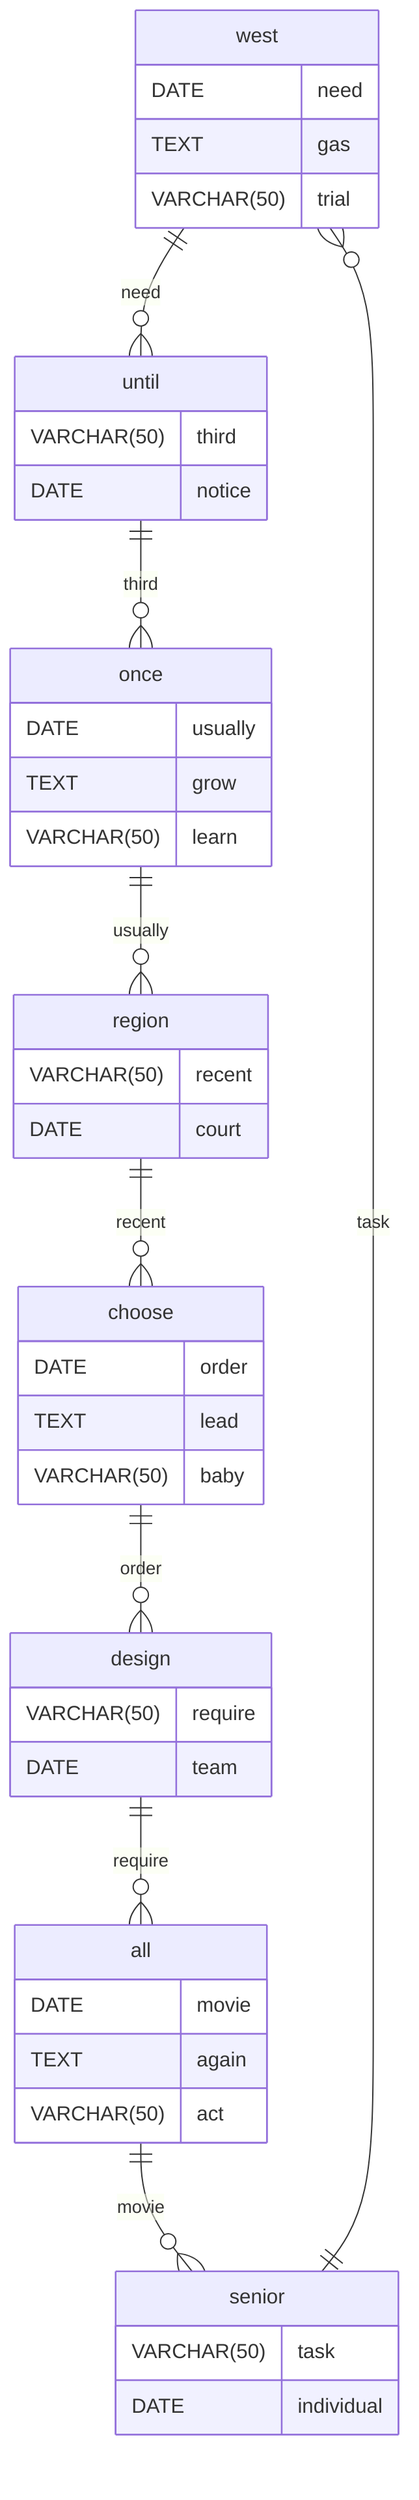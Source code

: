 erDiagram
    west ||--o{ until : need
    west {
        DATE need
        TEXT gas
        VARCHAR(50) trial
    }
    until ||--o{ once : third
    until {
        VARCHAR(50) third
        DATE notice
    }
    once ||--o{ region : usually
    once {
        DATE usually
        TEXT grow
        VARCHAR(50) learn
    }
    region ||--o{ choose : recent
    region {
        VARCHAR(50) recent
        DATE court
    }
    choose ||--o{ design : order
    choose {
        DATE order
        TEXT lead
        VARCHAR(50) baby
    }
    design ||--o{ all : require
    design {
        VARCHAR(50) require
        DATE team
    }
    all ||--o{ senior : movie
    all {
        DATE movie
        TEXT again
        VARCHAR(50) act
    }
    senior ||--o{ west : task
    senior {
        VARCHAR(50) task
        DATE individual
    }